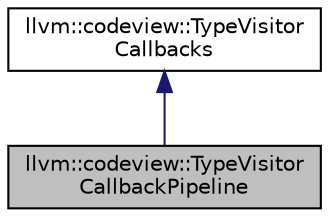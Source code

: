 digraph "llvm::codeview::TypeVisitorCallbackPipeline"
{
 // LATEX_PDF_SIZE
  bgcolor="transparent";
  edge [fontname="Helvetica",fontsize="10",labelfontname="Helvetica",labelfontsize="10"];
  node [fontname="Helvetica",fontsize="10",shape="box"];
  Node1 [label="llvm::codeview::TypeVisitor\lCallbackPipeline",height=0.2,width=0.4,color="black", fillcolor="grey75", style="filled", fontcolor="black",tooltip=" "];
  Node2 -> Node1 [dir="back",color="midnightblue",fontsize="10",style="solid",fontname="Helvetica"];
  Node2 [label="llvm::codeview::TypeVisitor\lCallbacks",height=0.2,width=0.4,color="black",URL="$classllvm_1_1codeview_1_1TypeVisitorCallbacks.html",tooltip=" "];
}
